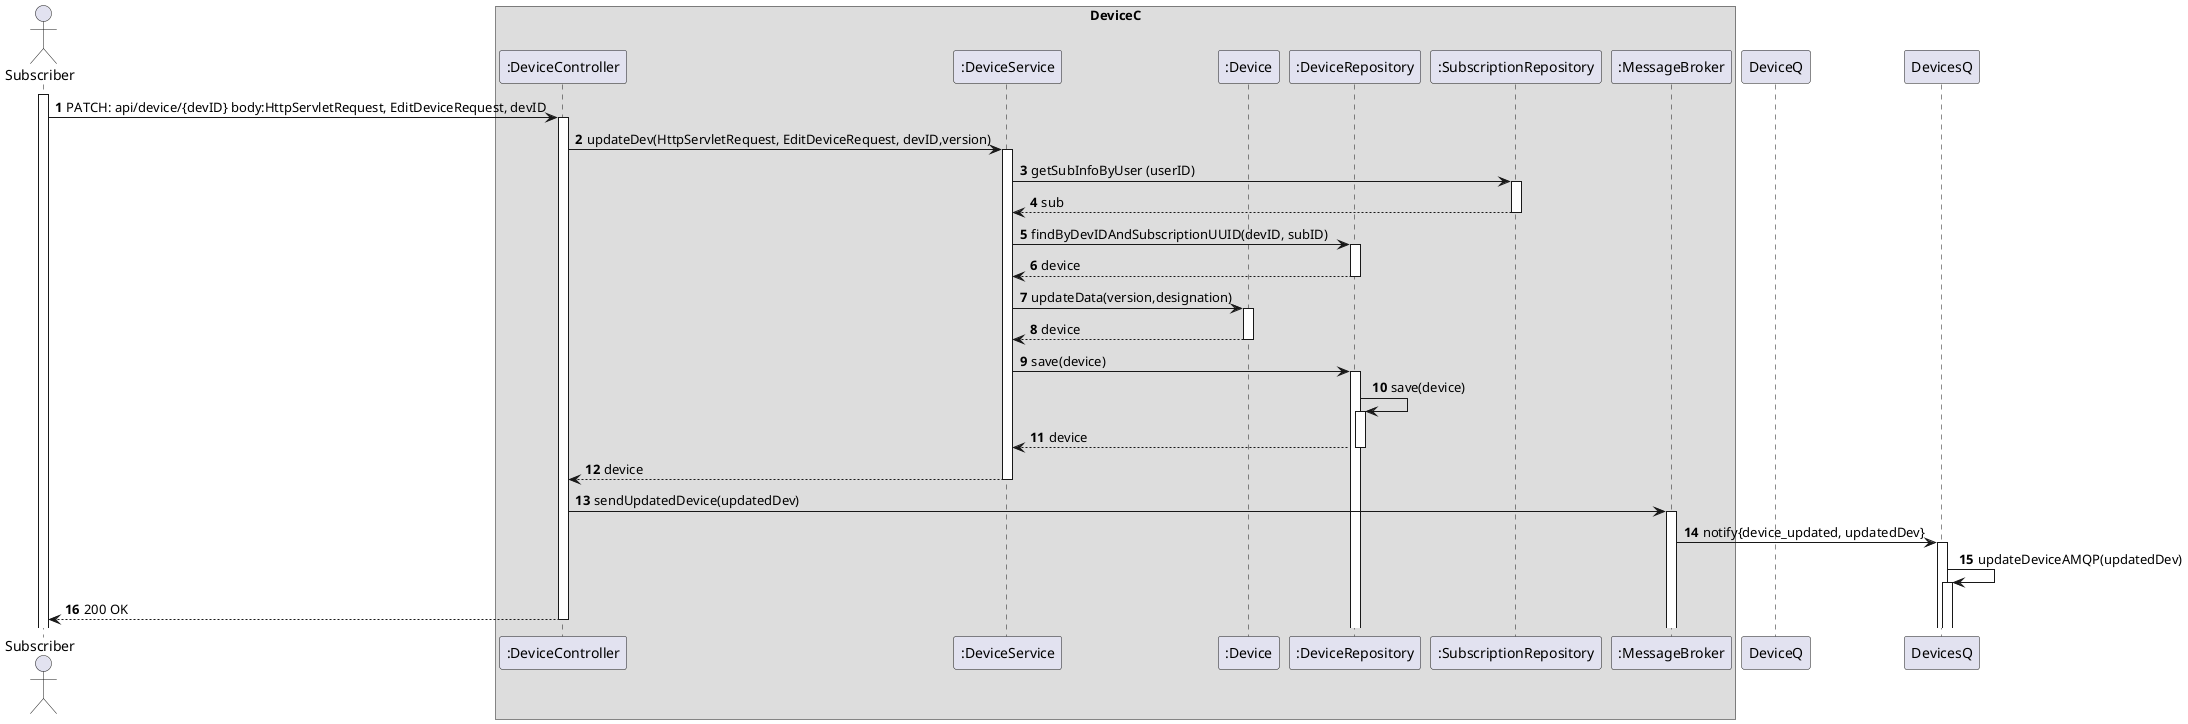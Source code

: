 @startuml
'https://plantuml.com/sequence-diagram
autoactivate on
autonumber

actor "Subscriber" as Subscriber

box "DeviceC"
    participant ":DeviceController" as Ctrl
    participant ":DeviceService" as Service
    participant ":Device" as Device
    participant ":DeviceRepository" as Repo
    participant ":SubscriptionRepository" as subRepo
    participant ":MessageBroker" as MessageBroker
end box
participant "DeviceQ" as DeviceQ


activate Subscriber

        Subscriber -> Ctrl: PATCH: api/device/{devID} body:HttpServletRequest, EditDeviceRequest, devID
        Ctrl -> Service: updateDev(HttpServletRequest, EditDeviceRequest, devID,version)
        Service -> subRepo:getSubInfoByUser (userID)
        subRepo --> Service: sub
        Service -> Repo: findByDevIDAndSubscriptionUUID(devID, subID)
        Repo --> Service: device
        Service -> Device: updateData(version,designation)
        Device --> Service: device
        Service -> Repo: save(device)
        Repo->Repo:save(device)
        Repo-->Service: device
        Service --> Ctrl: device
        Ctrl -> MessageBroker:sendUpdatedDevice(updatedDev)
        MessageBroker -> DevicesQ:notify{device_updated, updatedDev}
        DevicesQ -> DevicesQ:updateDeviceAMQP(updatedDev)
        Ctrl --> Subscriber: 200 OK

@enduml